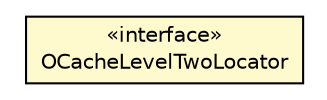 #!/usr/local/bin/dot
#
# Class diagram 
# Generated by UMLGraph version R5_6-24-gf6e263 (http://www.umlgraph.org/)
#

digraph G {
	edge [fontname="Helvetica",fontsize=10,labelfontname="Helvetica",labelfontsize=10];
	node [fontname="Helvetica",fontsize=10,shape=plaintext];
	nodesep=0.25;
	ranksep=0.5;
	// com.orientechnologies.orient.core.cache.OCacheLevelTwoLocator
	c807174 [label=<<table title="com.orientechnologies.orient.core.cache.OCacheLevelTwoLocator" border="0" cellborder="1" cellspacing="0" cellpadding="2" port="p" bgcolor="lemonChiffon" href="./OCacheLevelTwoLocator.html">
		<tr><td><table border="0" cellspacing="0" cellpadding="1">
<tr><td align="center" balign="center"> &#171;interface&#187; </td></tr>
<tr><td align="center" balign="center"> OCacheLevelTwoLocator </td></tr>
		</table></td></tr>
		</table>>, URL="./OCacheLevelTwoLocator.html", fontname="Helvetica", fontcolor="black", fontsize=10.0];
}

